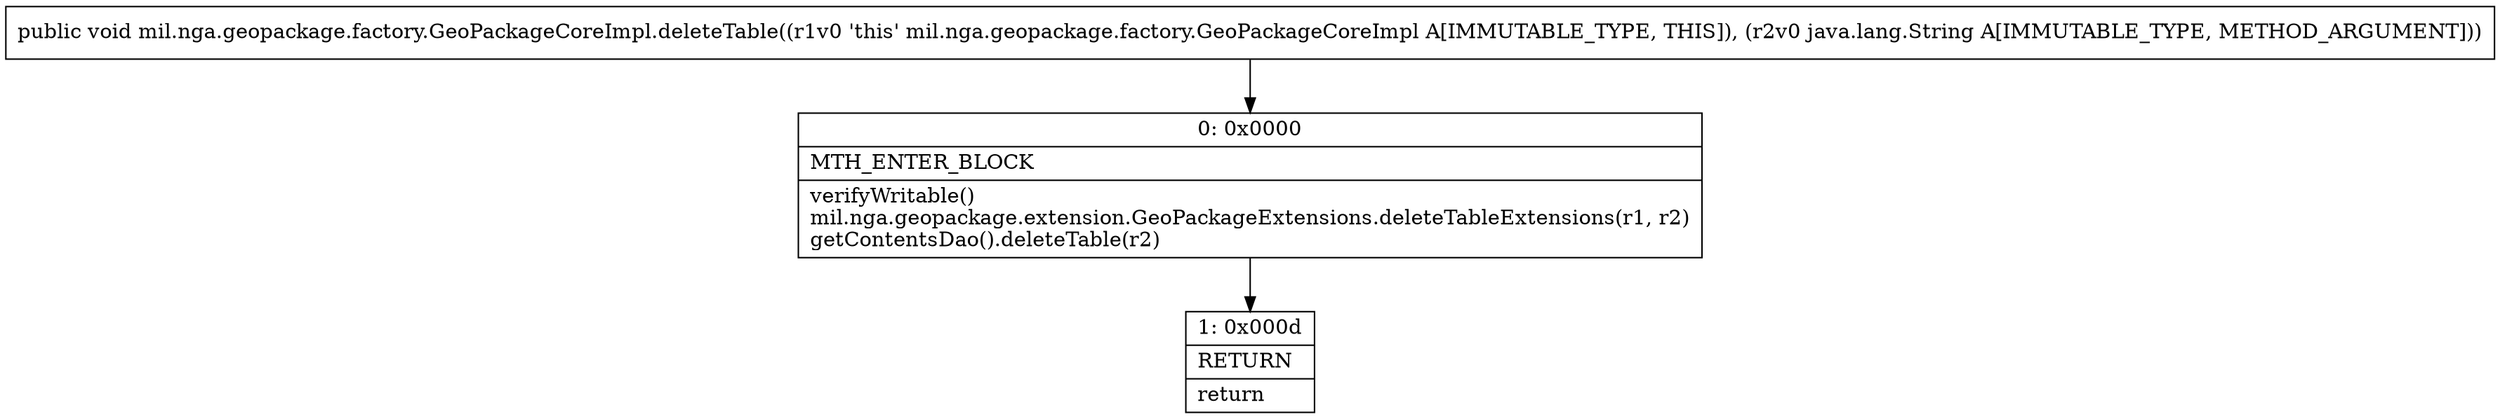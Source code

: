 digraph "CFG formil.nga.geopackage.factory.GeoPackageCoreImpl.deleteTable(Ljava\/lang\/String;)V" {
Node_0 [shape=record,label="{0\:\ 0x0000|MTH_ENTER_BLOCK\l|verifyWritable()\lmil.nga.geopackage.extension.GeoPackageExtensions.deleteTableExtensions(r1, r2)\lgetContentsDao().deleteTable(r2)\l}"];
Node_1 [shape=record,label="{1\:\ 0x000d|RETURN\l|return\l}"];
MethodNode[shape=record,label="{public void mil.nga.geopackage.factory.GeoPackageCoreImpl.deleteTable((r1v0 'this' mil.nga.geopackage.factory.GeoPackageCoreImpl A[IMMUTABLE_TYPE, THIS]), (r2v0 java.lang.String A[IMMUTABLE_TYPE, METHOD_ARGUMENT])) }"];
MethodNode -> Node_0;
Node_0 -> Node_1;
}

